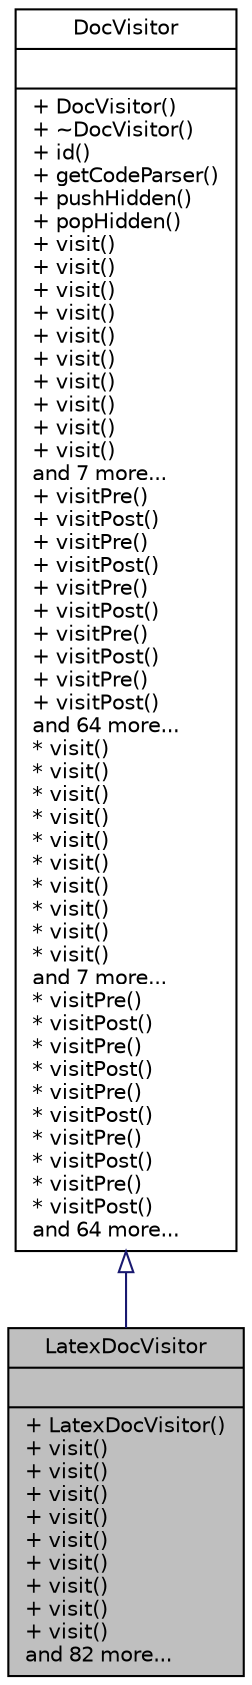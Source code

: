 digraph "LatexDocVisitor"
{
 // LATEX_PDF_SIZE
  edge [fontname="Helvetica",fontsize="10",labelfontname="Helvetica",labelfontsize="10"];
  node [fontname="Helvetica",fontsize="10",shape=record];
  Node1 [label="{LatexDocVisitor\n||+ LatexDocVisitor()\l+ visit()\l+ visit()\l+ visit()\l+ visit()\l+ visit()\l+ visit()\l+ visit()\l+ visit()\l+ visit()\land 82 more...\l}",height=0.2,width=0.4,color="black", fillcolor="grey75", style="filled", fontcolor="black",tooltip="Concrete visitor implementation for LaTeX output."];
  Node2 -> Node1 [dir="back",color="midnightblue",fontsize="10",style="solid",arrowtail="onormal",fontname="Helvetica"];
  Node2 [label="{DocVisitor\n||+ DocVisitor()\l+ ~DocVisitor()\l+ id()\l+ getCodeParser()\l+ pushHidden()\l+ popHidden()\l+ visit()\l+ visit()\l+ visit()\l+ visit()\l+ visit()\l+ visit()\l+ visit()\l+ visit()\l+ visit()\l+ visit()\land 7 more...\l+ visitPre()\l+ visitPost()\l+ visitPre()\l+ visitPost()\l+ visitPre()\l+ visitPost()\l+ visitPre()\l+ visitPost()\l+ visitPre()\l+ visitPost()\land 64 more...\l* visit()\l* visit()\l* visit()\l* visit()\l* visit()\l* visit()\l* visit()\l* visit()\l* visit()\l* visit()\land 7 more...\l* visitPre()\l* visitPost()\l* visitPre()\l* visitPost()\l* visitPre()\l* visitPost()\l* visitPre()\l* visitPost()\l* visitPre()\l* visitPost()\land 64 more...\l}",height=0.2,width=0.4,color="black", fillcolor="white", style="filled",URL="$classDocVisitor.html",tooltip="Abstract visitor that participates in the visitor pattern."];
}
